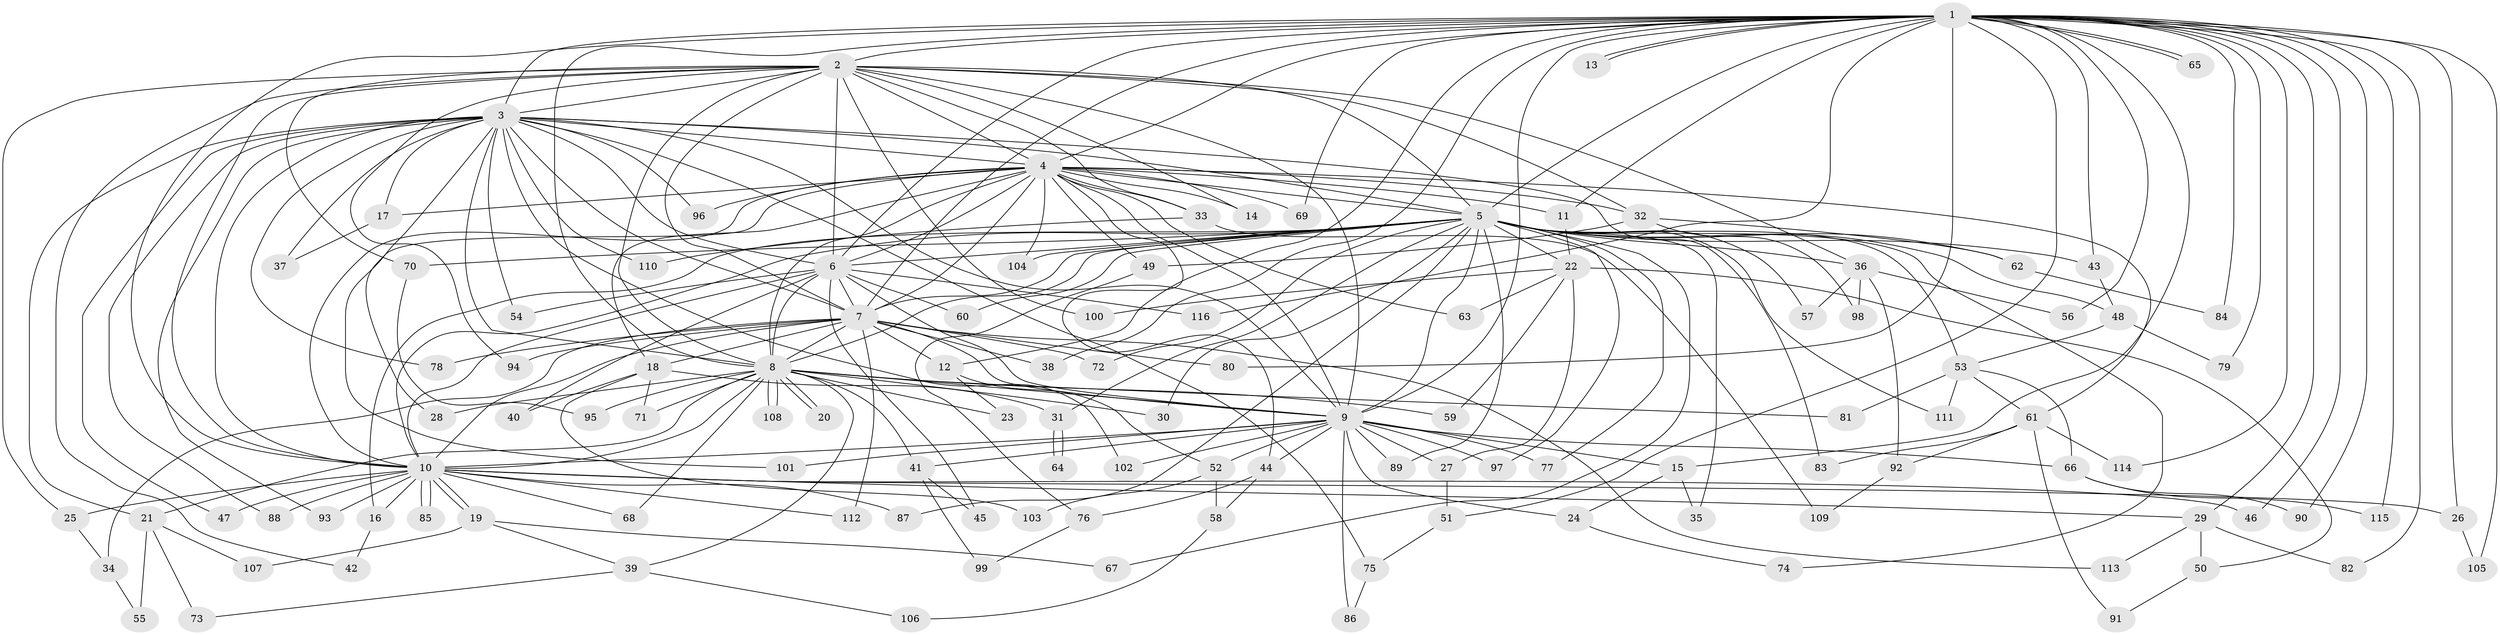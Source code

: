 // coarse degree distribution, {28: 0.024691358024691357, 17: 0.012345679012345678, 21: 0.024691358024691357, 33: 0.012345679012345678, 13: 0.012345679012345678, 18: 0.012345679012345678, 23: 0.012345679012345678, 3: 0.12345679012345678, 4: 0.14814814814814814, 2: 0.5185185185185185, 6: 0.04938271604938271, 7: 0.012345679012345678, 5: 0.012345679012345678, 1: 0.024691358024691357}
// Generated by graph-tools (version 1.1) at 2025/17/03/04/25 18:17:45]
// undirected, 116 vertices, 257 edges
graph export_dot {
graph [start="1"]
  node [color=gray90,style=filled];
  1;
  2;
  3;
  4;
  5;
  6;
  7;
  8;
  9;
  10;
  11;
  12;
  13;
  14;
  15;
  16;
  17;
  18;
  19;
  20;
  21;
  22;
  23;
  24;
  25;
  26;
  27;
  28;
  29;
  30;
  31;
  32;
  33;
  34;
  35;
  36;
  37;
  38;
  39;
  40;
  41;
  42;
  43;
  44;
  45;
  46;
  47;
  48;
  49;
  50;
  51;
  52;
  53;
  54;
  55;
  56;
  57;
  58;
  59;
  60;
  61;
  62;
  63;
  64;
  65;
  66;
  67;
  68;
  69;
  70;
  71;
  72;
  73;
  74;
  75;
  76;
  77;
  78;
  79;
  80;
  81;
  82;
  83;
  84;
  85;
  86;
  87;
  88;
  89;
  90;
  91;
  92;
  93;
  94;
  95;
  96;
  97;
  98;
  99;
  100;
  101;
  102;
  103;
  104;
  105;
  106;
  107;
  108;
  109;
  110;
  111;
  112;
  113;
  114;
  115;
  116;
  1 -- 2;
  1 -- 3;
  1 -- 4;
  1 -- 5;
  1 -- 6;
  1 -- 7;
  1 -- 8;
  1 -- 9;
  1 -- 10;
  1 -- 11;
  1 -- 12;
  1 -- 13;
  1 -- 13;
  1 -- 15;
  1 -- 26;
  1 -- 29;
  1 -- 38;
  1 -- 43;
  1 -- 46;
  1 -- 51;
  1 -- 56;
  1 -- 65;
  1 -- 65;
  1 -- 69;
  1 -- 79;
  1 -- 80;
  1 -- 82;
  1 -- 84;
  1 -- 90;
  1 -- 105;
  1 -- 114;
  1 -- 115;
  1 -- 116;
  2 -- 3;
  2 -- 4;
  2 -- 5;
  2 -- 6;
  2 -- 7;
  2 -- 8;
  2 -- 9;
  2 -- 10;
  2 -- 14;
  2 -- 25;
  2 -- 32;
  2 -- 33;
  2 -- 36;
  2 -- 42;
  2 -- 70;
  2 -- 94;
  2 -- 100;
  3 -- 4;
  3 -- 5;
  3 -- 6;
  3 -- 7;
  3 -- 8;
  3 -- 9;
  3 -- 10;
  3 -- 17;
  3 -- 21;
  3 -- 37;
  3 -- 47;
  3 -- 54;
  3 -- 75;
  3 -- 78;
  3 -- 83;
  3 -- 88;
  3 -- 93;
  3 -- 96;
  3 -- 101;
  3 -- 102;
  3 -- 110;
  4 -- 5;
  4 -- 6;
  4 -- 7;
  4 -- 8;
  4 -- 9;
  4 -- 10;
  4 -- 11;
  4 -- 14;
  4 -- 17;
  4 -- 18;
  4 -- 28;
  4 -- 32;
  4 -- 33;
  4 -- 44;
  4 -- 49;
  4 -- 61;
  4 -- 63;
  4 -- 69;
  4 -- 96;
  4 -- 104;
  5 -- 6;
  5 -- 7;
  5 -- 8;
  5 -- 9;
  5 -- 10;
  5 -- 16;
  5 -- 22;
  5 -- 30;
  5 -- 31;
  5 -- 35;
  5 -- 36;
  5 -- 43;
  5 -- 48;
  5 -- 53;
  5 -- 57;
  5 -- 60;
  5 -- 62;
  5 -- 67;
  5 -- 70;
  5 -- 72;
  5 -- 74;
  5 -- 77;
  5 -- 87;
  5 -- 89;
  5 -- 97;
  5 -- 104;
  5 -- 111;
  6 -- 7;
  6 -- 8;
  6 -- 9;
  6 -- 10;
  6 -- 40;
  6 -- 45;
  6 -- 54;
  6 -- 60;
  6 -- 116;
  7 -- 8;
  7 -- 9;
  7 -- 10;
  7 -- 12;
  7 -- 18;
  7 -- 34;
  7 -- 38;
  7 -- 72;
  7 -- 78;
  7 -- 80;
  7 -- 94;
  7 -- 112;
  7 -- 113;
  8 -- 9;
  8 -- 10;
  8 -- 20;
  8 -- 20;
  8 -- 21;
  8 -- 23;
  8 -- 28;
  8 -- 30;
  8 -- 39;
  8 -- 41;
  8 -- 59;
  8 -- 68;
  8 -- 71;
  8 -- 81;
  8 -- 95;
  8 -- 108;
  8 -- 108;
  9 -- 10;
  9 -- 15;
  9 -- 24;
  9 -- 27;
  9 -- 41;
  9 -- 44;
  9 -- 52;
  9 -- 66;
  9 -- 77;
  9 -- 86;
  9 -- 89;
  9 -- 97;
  9 -- 101;
  9 -- 102;
  10 -- 16;
  10 -- 19;
  10 -- 19;
  10 -- 25;
  10 -- 26;
  10 -- 29;
  10 -- 46;
  10 -- 47;
  10 -- 68;
  10 -- 85;
  10 -- 85;
  10 -- 87;
  10 -- 88;
  10 -- 93;
  10 -- 112;
  11 -- 22;
  12 -- 23;
  12 -- 52;
  15 -- 24;
  15 -- 35;
  16 -- 42;
  17 -- 37;
  18 -- 31;
  18 -- 40;
  18 -- 71;
  18 -- 103;
  19 -- 39;
  19 -- 67;
  19 -- 107;
  21 -- 55;
  21 -- 73;
  21 -- 107;
  22 -- 27;
  22 -- 50;
  22 -- 59;
  22 -- 63;
  22 -- 100;
  24 -- 74;
  25 -- 34;
  26 -- 105;
  27 -- 51;
  29 -- 50;
  29 -- 82;
  29 -- 113;
  31 -- 64;
  31 -- 64;
  32 -- 49;
  32 -- 62;
  32 -- 98;
  33 -- 109;
  33 -- 110;
  34 -- 55;
  36 -- 56;
  36 -- 57;
  36 -- 92;
  36 -- 98;
  39 -- 73;
  39 -- 106;
  41 -- 45;
  41 -- 99;
  43 -- 48;
  44 -- 58;
  44 -- 76;
  48 -- 53;
  48 -- 79;
  49 -- 76;
  50 -- 91;
  51 -- 75;
  52 -- 58;
  52 -- 103;
  53 -- 61;
  53 -- 66;
  53 -- 81;
  53 -- 111;
  58 -- 106;
  61 -- 83;
  61 -- 91;
  61 -- 92;
  61 -- 114;
  62 -- 84;
  66 -- 90;
  66 -- 115;
  70 -- 95;
  75 -- 86;
  76 -- 99;
  92 -- 109;
}
